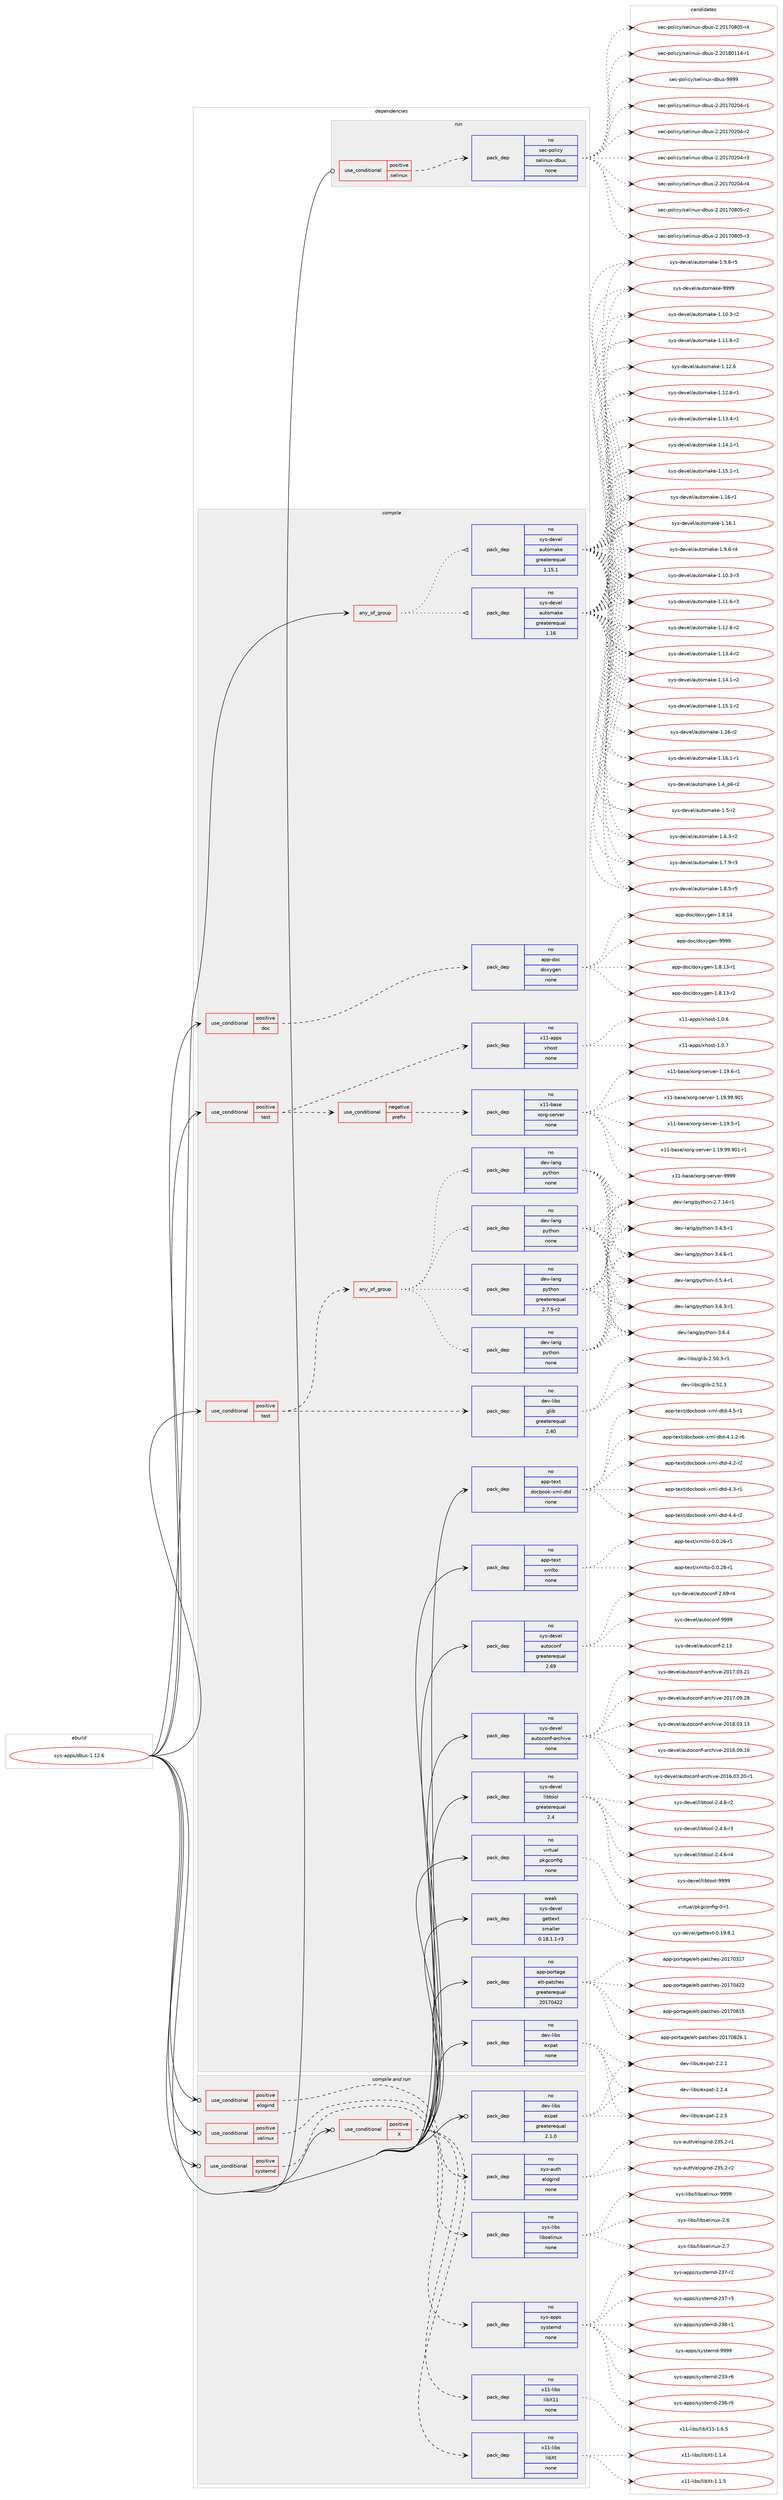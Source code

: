 digraph prolog {

# *************
# Graph options
# *************

newrank=true;
concentrate=true;
compound=true;
graph [rankdir=LR,fontname=Helvetica,fontsize=10,ranksep=1.5];#, ranksep=2.5, nodesep=0.2];
edge  [arrowhead=vee];
node  [fontname=Helvetica,fontsize=10];

# **********
# The ebuild
# **********

subgraph cluster_leftcol {
color=gray;
rank=same;
label=<<i>ebuild</i>>;
id [label="sys-apps/dbus-1.12.6", color=red, width=4, href="../sys-apps/dbus-1.12.6.svg"];
}

# ****************
# The dependencies
# ****************

subgraph cluster_midcol {
color=gray;
label=<<i>dependencies</i>>;
subgraph cluster_compile {
fillcolor="#eeeeee";
style=filled;
label=<<i>compile</i>>;
subgraph any26 {
dependency5401 [label=<<TABLE BORDER="0" CELLBORDER="1" CELLSPACING="0" CELLPADDING="4"><TR><TD CELLPADDING="10">any_of_group</TD></TR></TABLE>>, shape=none, color=red];subgraph pack5028 {
dependency5402 [label=<<TABLE BORDER="0" CELLBORDER="1" CELLSPACING="0" CELLPADDING="4" WIDTH="220"><TR><TD ROWSPAN="6" CELLPADDING="30">pack_dep</TD></TR><TR><TD WIDTH="110">no</TD></TR><TR><TD>sys-devel</TD></TR><TR><TD>automake</TD></TR><TR><TD>greaterequal</TD></TR><TR><TD>1.16</TD></TR></TABLE>>, shape=none, color=blue];
}
dependency5401:e -> dependency5402:w [weight=20,style="dotted",arrowhead="oinv"];
subgraph pack5029 {
dependency5403 [label=<<TABLE BORDER="0" CELLBORDER="1" CELLSPACING="0" CELLPADDING="4" WIDTH="220"><TR><TD ROWSPAN="6" CELLPADDING="30">pack_dep</TD></TR><TR><TD WIDTH="110">no</TD></TR><TR><TD>sys-devel</TD></TR><TR><TD>automake</TD></TR><TR><TD>greaterequal</TD></TR><TR><TD>1.15.1</TD></TR></TABLE>>, shape=none, color=blue];
}
dependency5401:e -> dependency5403:w [weight=20,style="dotted",arrowhead="oinv"];
}
id:e -> dependency5401:w [weight=20,style="solid",arrowhead="vee"];
subgraph cond348 {
dependency5404 [label=<<TABLE BORDER="0" CELLBORDER="1" CELLSPACING="0" CELLPADDING="4"><TR><TD ROWSPAN="3" CELLPADDING="10">use_conditional</TD></TR><TR><TD>positive</TD></TR><TR><TD>doc</TD></TR></TABLE>>, shape=none, color=red];
subgraph pack5030 {
dependency5405 [label=<<TABLE BORDER="0" CELLBORDER="1" CELLSPACING="0" CELLPADDING="4" WIDTH="220"><TR><TD ROWSPAN="6" CELLPADDING="30">pack_dep</TD></TR><TR><TD WIDTH="110">no</TD></TR><TR><TD>app-doc</TD></TR><TR><TD>doxygen</TD></TR><TR><TD>none</TD></TR><TR><TD></TD></TR></TABLE>>, shape=none, color=blue];
}
dependency5404:e -> dependency5405:w [weight=20,style="dashed",arrowhead="vee"];
}
id:e -> dependency5404:w [weight=20,style="solid",arrowhead="vee"];
subgraph cond349 {
dependency5406 [label=<<TABLE BORDER="0" CELLBORDER="1" CELLSPACING="0" CELLPADDING="4"><TR><TD ROWSPAN="3" CELLPADDING="10">use_conditional</TD></TR><TR><TD>positive</TD></TR><TR><TD>test</TD></TR></TABLE>>, shape=none, color=red];
subgraph cond350 {
dependency5407 [label=<<TABLE BORDER="0" CELLBORDER="1" CELLSPACING="0" CELLPADDING="4"><TR><TD ROWSPAN="3" CELLPADDING="10">use_conditional</TD></TR><TR><TD>negative</TD></TR><TR><TD>prefix</TD></TR></TABLE>>, shape=none, color=red];
subgraph pack5031 {
dependency5408 [label=<<TABLE BORDER="0" CELLBORDER="1" CELLSPACING="0" CELLPADDING="4" WIDTH="220"><TR><TD ROWSPAN="6" CELLPADDING="30">pack_dep</TD></TR><TR><TD WIDTH="110">no</TD></TR><TR><TD>x11-base</TD></TR><TR><TD>xorg-server</TD></TR><TR><TD>none</TD></TR><TR><TD></TD></TR></TABLE>>, shape=none, color=blue];
}
dependency5407:e -> dependency5408:w [weight=20,style="dashed",arrowhead="vee"];
}
dependency5406:e -> dependency5407:w [weight=20,style="dashed",arrowhead="vee"];
subgraph pack5032 {
dependency5409 [label=<<TABLE BORDER="0" CELLBORDER="1" CELLSPACING="0" CELLPADDING="4" WIDTH="220"><TR><TD ROWSPAN="6" CELLPADDING="30">pack_dep</TD></TR><TR><TD WIDTH="110">no</TD></TR><TR><TD>x11-apps</TD></TR><TR><TD>xhost</TD></TR><TR><TD>none</TD></TR><TR><TD></TD></TR></TABLE>>, shape=none, color=blue];
}
dependency5406:e -> dependency5409:w [weight=20,style="dashed",arrowhead="vee"];
}
id:e -> dependency5406:w [weight=20,style="solid",arrowhead="vee"];
subgraph cond351 {
dependency5410 [label=<<TABLE BORDER="0" CELLBORDER="1" CELLSPACING="0" CELLPADDING="4"><TR><TD ROWSPAN="3" CELLPADDING="10">use_conditional</TD></TR><TR><TD>positive</TD></TR><TR><TD>test</TD></TR></TABLE>>, shape=none, color=red];
subgraph pack5033 {
dependency5411 [label=<<TABLE BORDER="0" CELLBORDER="1" CELLSPACING="0" CELLPADDING="4" WIDTH="220"><TR><TD ROWSPAN="6" CELLPADDING="30">pack_dep</TD></TR><TR><TD WIDTH="110">no</TD></TR><TR><TD>dev-libs</TD></TR><TR><TD>glib</TD></TR><TR><TD>greaterequal</TD></TR><TR><TD>2.40</TD></TR></TABLE>>, shape=none, color=blue];
}
dependency5410:e -> dependency5411:w [weight=20,style="dashed",arrowhead="vee"];
subgraph any27 {
dependency5412 [label=<<TABLE BORDER="0" CELLBORDER="1" CELLSPACING="0" CELLPADDING="4"><TR><TD CELLPADDING="10">any_of_group</TD></TR></TABLE>>, shape=none, color=red];subgraph pack5034 {
dependency5413 [label=<<TABLE BORDER="0" CELLBORDER="1" CELLSPACING="0" CELLPADDING="4" WIDTH="220"><TR><TD ROWSPAN="6" CELLPADDING="30">pack_dep</TD></TR><TR><TD WIDTH="110">no</TD></TR><TR><TD>dev-lang</TD></TR><TR><TD>python</TD></TR><TR><TD>none</TD></TR><TR><TD></TD></TR></TABLE>>, shape=none, color=blue];
}
dependency5412:e -> dependency5413:w [weight=20,style="dotted",arrowhead="oinv"];
subgraph pack5035 {
dependency5414 [label=<<TABLE BORDER="0" CELLBORDER="1" CELLSPACING="0" CELLPADDING="4" WIDTH="220"><TR><TD ROWSPAN="6" CELLPADDING="30">pack_dep</TD></TR><TR><TD WIDTH="110">no</TD></TR><TR><TD>dev-lang</TD></TR><TR><TD>python</TD></TR><TR><TD>none</TD></TR><TR><TD></TD></TR></TABLE>>, shape=none, color=blue];
}
dependency5412:e -> dependency5414:w [weight=20,style="dotted",arrowhead="oinv"];
subgraph pack5036 {
dependency5415 [label=<<TABLE BORDER="0" CELLBORDER="1" CELLSPACING="0" CELLPADDING="4" WIDTH="220"><TR><TD ROWSPAN="6" CELLPADDING="30">pack_dep</TD></TR><TR><TD WIDTH="110">no</TD></TR><TR><TD>dev-lang</TD></TR><TR><TD>python</TD></TR><TR><TD>none</TD></TR><TR><TD></TD></TR></TABLE>>, shape=none, color=blue];
}
dependency5412:e -> dependency5415:w [weight=20,style="dotted",arrowhead="oinv"];
subgraph pack5037 {
dependency5416 [label=<<TABLE BORDER="0" CELLBORDER="1" CELLSPACING="0" CELLPADDING="4" WIDTH="220"><TR><TD ROWSPAN="6" CELLPADDING="30">pack_dep</TD></TR><TR><TD WIDTH="110">no</TD></TR><TR><TD>dev-lang</TD></TR><TR><TD>python</TD></TR><TR><TD>greaterequal</TD></TR><TR><TD>2.7.5-r2</TD></TR></TABLE>>, shape=none, color=blue];
}
dependency5412:e -> dependency5416:w [weight=20,style="dotted",arrowhead="oinv"];
}
dependency5410:e -> dependency5412:w [weight=20,style="dashed",arrowhead="vee"];
}
id:e -> dependency5410:w [weight=20,style="solid",arrowhead="vee"];
subgraph pack5038 {
dependency5417 [label=<<TABLE BORDER="0" CELLBORDER="1" CELLSPACING="0" CELLPADDING="4" WIDTH="220"><TR><TD ROWSPAN="6" CELLPADDING="30">pack_dep</TD></TR><TR><TD WIDTH="110">no</TD></TR><TR><TD>app-portage</TD></TR><TR><TD>elt-patches</TD></TR><TR><TD>greaterequal</TD></TR><TR><TD>20170422</TD></TR></TABLE>>, shape=none, color=blue];
}
id:e -> dependency5417:w [weight=20,style="solid",arrowhead="vee"];
subgraph pack5039 {
dependency5418 [label=<<TABLE BORDER="0" CELLBORDER="1" CELLSPACING="0" CELLPADDING="4" WIDTH="220"><TR><TD ROWSPAN="6" CELLPADDING="30">pack_dep</TD></TR><TR><TD WIDTH="110">no</TD></TR><TR><TD>app-text</TD></TR><TR><TD>docbook-xml-dtd</TD></TR><TR><TD>none</TD></TR><TR><TD></TD></TR></TABLE>>, shape=none, color=blue];
}
id:e -> dependency5418:w [weight=20,style="solid",arrowhead="vee"];
subgraph pack5040 {
dependency5419 [label=<<TABLE BORDER="0" CELLBORDER="1" CELLSPACING="0" CELLPADDING="4" WIDTH="220"><TR><TD ROWSPAN="6" CELLPADDING="30">pack_dep</TD></TR><TR><TD WIDTH="110">no</TD></TR><TR><TD>app-text</TD></TR><TR><TD>xmlto</TD></TR><TR><TD>none</TD></TR><TR><TD></TD></TR></TABLE>>, shape=none, color=blue];
}
id:e -> dependency5419:w [weight=20,style="solid",arrowhead="vee"];
subgraph pack5041 {
dependency5420 [label=<<TABLE BORDER="0" CELLBORDER="1" CELLSPACING="0" CELLPADDING="4" WIDTH="220"><TR><TD ROWSPAN="6" CELLPADDING="30">pack_dep</TD></TR><TR><TD WIDTH="110">no</TD></TR><TR><TD>dev-libs</TD></TR><TR><TD>expat</TD></TR><TR><TD>none</TD></TR><TR><TD></TD></TR></TABLE>>, shape=none, color=blue];
}
id:e -> dependency5420:w [weight=20,style="solid",arrowhead="vee"];
subgraph pack5042 {
dependency5421 [label=<<TABLE BORDER="0" CELLBORDER="1" CELLSPACING="0" CELLPADDING="4" WIDTH="220"><TR><TD ROWSPAN="6" CELLPADDING="30">pack_dep</TD></TR><TR><TD WIDTH="110">no</TD></TR><TR><TD>sys-devel</TD></TR><TR><TD>autoconf</TD></TR><TR><TD>greaterequal</TD></TR><TR><TD>2.69</TD></TR></TABLE>>, shape=none, color=blue];
}
id:e -> dependency5421:w [weight=20,style="solid",arrowhead="vee"];
subgraph pack5043 {
dependency5422 [label=<<TABLE BORDER="0" CELLBORDER="1" CELLSPACING="0" CELLPADDING="4" WIDTH="220"><TR><TD ROWSPAN="6" CELLPADDING="30">pack_dep</TD></TR><TR><TD WIDTH="110">no</TD></TR><TR><TD>sys-devel</TD></TR><TR><TD>autoconf-archive</TD></TR><TR><TD>none</TD></TR><TR><TD></TD></TR></TABLE>>, shape=none, color=blue];
}
id:e -> dependency5422:w [weight=20,style="solid",arrowhead="vee"];
subgraph pack5044 {
dependency5423 [label=<<TABLE BORDER="0" CELLBORDER="1" CELLSPACING="0" CELLPADDING="4" WIDTH="220"><TR><TD ROWSPAN="6" CELLPADDING="30">pack_dep</TD></TR><TR><TD WIDTH="110">no</TD></TR><TR><TD>sys-devel</TD></TR><TR><TD>libtool</TD></TR><TR><TD>greaterequal</TD></TR><TR><TD>2.4</TD></TR></TABLE>>, shape=none, color=blue];
}
id:e -> dependency5423:w [weight=20,style="solid",arrowhead="vee"];
subgraph pack5045 {
dependency5424 [label=<<TABLE BORDER="0" CELLBORDER="1" CELLSPACING="0" CELLPADDING="4" WIDTH="220"><TR><TD ROWSPAN="6" CELLPADDING="30">pack_dep</TD></TR><TR><TD WIDTH="110">no</TD></TR><TR><TD>virtual</TD></TR><TR><TD>pkgconfig</TD></TR><TR><TD>none</TD></TR><TR><TD></TD></TR></TABLE>>, shape=none, color=blue];
}
id:e -> dependency5424:w [weight=20,style="solid",arrowhead="vee"];
subgraph pack5046 {
dependency5425 [label=<<TABLE BORDER="0" CELLBORDER="1" CELLSPACING="0" CELLPADDING="4" WIDTH="220"><TR><TD ROWSPAN="6" CELLPADDING="30">pack_dep</TD></TR><TR><TD WIDTH="110">weak</TD></TR><TR><TD>sys-devel</TD></TR><TR><TD>gettext</TD></TR><TR><TD>smaller</TD></TR><TR><TD>0.18.1.1-r3</TD></TR></TABLE>>, shape=none, color=blue];
}
id:e -> dependency5425:w [weight=20,style="solid",arrowhead="vee"];
}
subgraph cluster_compileandrun {
fillcolor="#eeeeee";
style=filled;
label=<<i>compile and run</i>>;
subgraph cond352 {
dependency5426 [label=<<TABLE BORDER="0" CELLBORDER="1" CELLSPACING="0" CELLPADDING="4"><TR><TD ROWSPAN="3" CELLPADDING="10">use_conditional</TD></TR><TR><TD>positive</TD></TR><TR><TD>X</TD></TR></TABLE>>, shape=none, color=red];
subgraph pack5047 {
dependency5427 [label=<<TABLE BORDER="0" CELLBORDER="1" CELLSPACING="0" CELLPADDING="4" WIDTH="220"><TR><TD ROWSPAN="6" CELLPADDING="30">pack_dep</TD></TR><TR><TD WIDTH="110">no</TD></TR><TR><TD>x11-libs</TD></TR><TR><TD>libX11</TD></TR><TR><TD>none</TD></TR><TR><TD></TD></TR></TABLE>>, shape=none, color=blue];
}
dependency5426:e -> dependency5427:w [weight=20,style="dashed",arrowhead="vee"];
subgraph pack5048 {
dependency5428 [label=<<TABLE BORDER="0" CELLBORDER="1" CELLSPACING="0" CELLPADDING="4" WIDTH="220"><TR><TD ROWSPAN="6" CELLPADDING="30">pack_dep</TD></TR><TR><TD WIDTH="110">no</TD></TR><TR><TD>x11-libs</TD></TR><TR><TD>libXt</TD></TR><TR><TD>none</TD></TR><TR><TD></TD></TR></TABLE>>, shape=none, color=blue];
}
dependency5426:e -> dependency5428:w [weight=20,style="dashed",arrowhead="vee"];
}
id:e -> dependency5426:w [weight=20,style="solid",arrowhead="odotvee"];
subgraph cond353 {
dependency5429 [label=<<TABLE BORDER="0" CELLBORDER="1" CELLSPACING="0" CELLPADDING="4"><TR><TD ROWSPAN="3" CELLPADDING="10">use_conditional</TD></TR><TR><TD>positive</TD></TR><TR><TD>elogind</TD></TR></TABLE>>, shape=none, color=red];
subgraph pack5049 {
dependency5430 [label=<<TABLE BORDER="0" CELLBORDER="1" CELLSPACING="0" CELLPADDING="4" WIDTH="220"><TR><TD ROWSPAN="6" CELLPADDING="30">pack_dep</TD></TR><TR><TD WIDTH="110">no</TD></TR><TR><TD>sys-auth</TD></TR><TR><TD>elogind</TD></TR><TR><TD>none</TD></TR><TR><TD></TD></TR></TABLE>>, shape=none, color=blue];
}
dependency5429:e -> dependency5430:w [weight=20,style="dashed",arrowhead="vee"];
}
id:e -> dependency5429:w [weight=20,style="solid",arrowhead="odotvee"];
subgraph cond354 {
dependency5431 [label=<<TABLE BORDER="0" CELLBORDER="1" CELLSPACING="0" CELLPADDING="4"><TR><TD ROWSPAN="3" CELLPADDING="10">use_conditional</TD></TR><TR><TD>positive</TD></TR><TR><TD>selinux</TD></TR></TABLE>>, shape=none, color=red];
subgraph pack5050 {
dependency5432 [label=<<TABLE BORDER="0" CELLBORDER="1" CELLSPACING="0" CELLPADDING="4" WIDTH="220"><TR><TD ROWSPAN="6" CELLPADDING="30">pack_dep</TD></TR><TR><TD WIDTH="110">no</TD></TR><TR><TD>sys-libs</TD></TR><TR><TD>libselinux</TD></TR><TR><TD>none</TD></TR><TR><TD></TD></TR></TABLE>>, shape=none, color=blue];
}
dependency5431:e -> dependency5432:w [weight=20,style="dashed",arrowhead="vee"];
}
id:e -> dependency5431:w [weight=20,style="solid",arrowhead="odotvee"];
subgraph cond355 {
dependency5433 [label=<<TABLE BORDER="0" CELLBORDER="1" CELLSPACING="0" CELLPADDING="4"><TR><TD ROWSPAN="3" CELLPADDING="10">use_conditional</TD></TR><TR><TD>positive</TD></TR><TR><TD>systemd</TD></TR></TABLE>>, shape=none, color=red];
subgraph pack5051 {
dependency5434 [label=<<TABLE BORDER="0" CELLBORDER="1" CELLSPACING="0" CELLPADDING="4" WIDTH="220"><TR><TD ROWSPAN="6" CELLPADDING="30">pack_dep</TD></TR><TR><TD WIDTH="110">no</TD></TR><TR><TD>sys-apps</TD></TR><TR><TD>systemd</TD></TR><TR><TD>none</TD></TR><TR><TD></TD></TR></TABLE>>, shape=none, color=blue];
}
dependency5433:e -> dependency5434:w [weight=20,style="dashed",arrowhead="vee"];
}
id:e -> dependency5433:w [weight=20,style="solid",arrowhead="odotvee"];
subgraph pack5052 {
dependency5435 [label=<<TABLE BORDER="0" CELLBORDER="1" CELLSPACING="0" CELLPADDING="4" WIDTH="220"><TR><TD ROWSPAN="6" CELLPADDING="30">pack_dep</TD></TR><TR><TD WIDTH="110">no</TD></TR><TR><TD>dev-libs</TD></TR><TR><TD>expat</TD></TR><TR><TD>greaterequal</TD></TR><TR><TD>2.1.0</TD></TR></TABLE>>, shape=none, color=blue];
}
id:e -> dependency5435:w [weight=20,style="solid",arrowhead="odotvee"];
}
subgraph cluster_run {
fillcolor="#eeeeee";
style=filled;
label=<<i>run</i>>;
subgraph cond356 {
dependency5436 [label=<<TABLE BORDER="0" CELLBORDER="1" CELLSPACING="0" CELLPADDING="4"><TR><TD ROWSPAN="3" CELLPADDING="10">use_conditional</TD></TR><TR><TD>positive</TD></TR><TR><TD>selinux</TD></TR></TABLE>>, shape=none, color=red];
subgraph pack5053 {
dependency5437 [label=<<TABLE BORDER="0" CELLBORDER="1" CELLSPACING="0" CELLPADDING="4" WIDTH="220"><TR><TD ROWSPAN="6" CELLPADDING="30">pack_dep</TD></TR><TR><TD WIDTH="110">no</TD></TR><TR><TD>sec-policy</TD></TR><TR><TD>selinux-dbus</TD></TR><TR><TD>none</TD></TR><TR><TD></TD></TR></TABLE>>, shape=none, color=blue];
}
dependency5436:e -> dependency5437:w [weight=20,style="dashed",arrowhead="vee"];
}
id:e -> dependency5436:w [weight=20,style="solid",arrowhead="odot"];
}
}

# **************
# The candidates
# **************

subgraph cluster_choices {
rank=same;
color=gray;
label=<<i>candidates</i>>;

subgraph choice5028 {
color=black;
nodesep=1;
choice11512111545100101118101108479711711611110997107101454946494846514511450 [label="sys-devel/automake-1.10.3-r2", color=red, width=4,href="../sys-devel/automake-1.10.3-r2.svg"];
choice11512111545100101118101108479711711611110997107101454946494946544511450 [label="sys-devel/automake-1.11.6-r2", color=red, width=4,href="../sys-devel/automake-1.11.6-r2.svg"];
choice1151211154510010111810110847971171161111099710710145494649504654 [label="sys-devel/automake-1.12.6", color=red, width=4,href="../sys-devel/automake-1.12.6.svg"];
choice11512111545100101118101108479711711611110997107101454946495046544511449 [label="sys-devel/automake-1.12.6-r1", color=red, width=4,href="../sys-devel/automake-1.12.6-r1.svg"];
choice11512111545100101118101108479711711611110997107101454946495146524511449 [label="sys-devel/automake-1.13.4-r1", color=red, width=4,href="../sys-devel/automake-1.13.4-r1.svg"];
choice11512111545100101118101108479711711611110997107101454946495246494511449 [label="sys-devel/automake-1.14.1-r1", color=red, width=4,href="../sys-devel/automake-1.14.1-r1.svg"];
choice11512111545100101118101108479711711611110997107101454946495346494511449 [label="sys-devel/automake-1.15.1-r1", color=red, width=4,href="../sys-devel/automake-1.15.1-r1.svg"];
choice1151211154510010111810110847971171161111099710710145494649544511449 [label="sys-devel/automake-1.16-r1", color=red, width=4,href="../sys-devel/automake-1.16-r1.svg"];
choice1151211154510010111810110847971171161111099710710145494649544649 [label="sys-devel/automake-1.16.1", color=red, width=4,href="../sys-devel/automake-1.16.1.svg"];
choice115121115451001011181011084797117116111109971071014549465746544511452 [label="sys-devel/automake-1.9.6-r4", color=red, width=4,href="../sys-devel/automake-1.9.6-r4.svg"];
choice11512111545100101118101108479711711611110997107101454946494846514511451 [label="sys-devel/automake-1.10.3-r3", color=red, width=4,href="../sys-devel/automake-1.10.3-r3.svg"];
choice11512111545100101118101108479711711611110997107101454946494946544511451 [label="sys-devel/automake-1.11.6-r3", color=red, width=4,href="../sys-devel/automake-1.11.6-r3.svg"];
choice11512111545100101118101108479711711611110997107101454946495046544511450 [label="sys-devel/automake-1.12.6-r2", color=red, width=4,href="../sys-devel/automake-1.12.6-r2.svg"];
choice11512111545100101118101108479711711611110997107101454946495146524511450 [label="sys-devel/automake-1.13.4-r2", color=red, width=4,href="../sys-devel/automake-1.13.4-r2.svg"];
choice11512111545100101118101108479711711611110997107101454946495246494511450 [label="sys-devel/automake-1.14.1-r2", color=red, width=4,href="../sys-devel/automake-1.14.1-r2.svg"];
choice11512111545100101118101108479711711611110997107101454946495346494511450 [label="sys-devel/automake-1.15.1-r2", color=red, width=4,href="../sys-devel/automake-1.15.1-r2.svg"];
choice1151211154510010111810110847971171161111099710710145494649544511450 [label="sys-devel/automake-1.16-r2", color=red, width=4,href="../sys-devel/automake-1.16-r2.svg"];
choice11512111545100101118101108479711711611110997107101454946495446494511449 [label="sys-devel/automake-1.16.1-r1", color=red, width=4,href="../sys-devel/automake-1.16.1-r1.svg"];
choice115121115451001011181011084797117116111109971071014549465295112544511450 [label="sys-devel/automake-1.4_p6-r2", color=red, width=4,href="../sys-devel/automake-1.4_p6-r2.svg"];
choice11512111545100101118101108479711711611110997107101454946534511450 [label="sys-devel/automake-1.5-r2", color=red, width=4,href="../sys-devel/automake-1.5-r2.svg"];
choice115121115451001011181011084797117116111109971071014549465446514511450 [label="sys-devel/automake-1.6.3-r2", color=red, width=4,href="../sys-devel/automake-1.6.3-r2.svg"];
choice115121115451001011181011084797117116111109971071014549465546574511451 [label="sys-devel/automake-1.7.9-r3", color=red, width=4,href="../sys-devel/automake-1.7.9-r3.svg"];
choice115121115451001011181011084797117116111109971071014549465646534511453 [label="sys-devel/automake-1.8.5-r5", color=red, width=4,href="../sys-devel/automake-1.8.5-r5.svg"];
choice115121115451001011181011084797117116111109971071014549465746544511453 [label="sys-devel/automake-1.9.6-r5", color=red, width=4,href="../sys-devel/automake-1.9.6-r5.svg"];
choice115121115451001011181011084797117116111109971071014557575757 [label="sys-devel/automake-9999", color=red, width=4,href="../sys-devel/automake-9999.svg"];
dependency5402:e -> choice11512111545100101118101108479711711611110997107101454946494846514511450:w [style=dotted,weight="100"];
dependency5402:e -> choice11512111545100101118101108479711711611110997107101454946494946544511450:w [style=dotted,weight="100"];
dependency5402:e -> choice1151211154510010111810110847971171161111099710710145494649504654:w [style=dotted,weight="100"];
dependency5402:e -> choice11512111545100101118101108479711711611110997107101454946495046544511449:w [style=dotted,weight="100"];
dependency5402:e -> choice11512111545100101118101108479711711611110997107101454946495146524511449:w [style=dotted,weight="100"];
dependency5402:e -> choice11512111545100101118101108479711711611110997107101454946495246494511449:w [style=dotted,weight="100"];
dependency5402:e -> choice11512111545100101118101108479711711611110997107101454946495346494511449:w [style=dotted,weight="100"];
dependency5402:e -> choice1151211154510010111810110847971171161111099710710145494649544511449:w [style=dotted,weight="100"];
dependency5402:e -> choice1151211154510010111810110847971171161111099710710145494649544649:w [style=dotted,weight="100"];
dependency5402:e -> choice115121115451001011181011084797117116111109971071014549465746544511452:w [style=dotted,weight="100"];
dependency5402:e -> choice11512111545100101118101108479711711611110997107101454946494846514511451:w [style=dotted,weight="100"];
dependency5402:e -> choice11512111545100101118101108479711711611110997107101454946494946544511451:w [style=dotted,weight="100"];
dependency5402:e -> choice11512111545100101118101108479711711611110997107101454946495046544511450:w [style=dotted,weight="100"];
dependency5402:e -> choice11512111545100101118101108479711711611110997107101454946495146524511450:w [style=dotted,weight="100"];
dependency5402:e -> choice11512111545100101118101108479711711611110997107101454946495246494511450:w [style=dotted,weight="100"];
dependency5402:e -> choice11512111545100101118101108479711711611110997107101454946495346494511450:w [style=dotted,weight="100"];
dependency5402:e -> choice1151211154510010111810110847971171161111099710710145494649544511450:w [style=dotted,weight="100"];
dependency5402:e -> choice11512111545100101118101108479711711611110997107101454946495446494511449:w [style=dotted,weight="100"];
dependency5402:e -> choice115121115451001011181011084797117116111109971071014549465295112544511450:w [style=dotted,weight="100"];
dependency5402:e -> choice11512111545100101118101108479711711611110997107101454946534511450:w [style=dotted,weight="100"];
dependency5402:e -> choice115121115451001011181011084797117116111109971071014549465446514511450:w [style=dotted,weight="100"];
dependency5402:e -> choice115121115451001011181011084797117116111109971071014549465546574511451:w [style=dotted,weight="100"];
dependency5402:e -> choice115121115451001011181011084797117116111109971071014549465646534511453:w [style=dotted,weight="100"];
dependency5402:e -> choice115121115451001011181011084797117116111109971071014549465746544511453:w [style=dotted,weight="100"];
dependency5402:e -> choice115121115451001011181011084797117116111109971071014557575757:w [style=dotted,weight="100"];
}
subgraph choice5029 {
color=black;
nodesep=1;
choice11512111545100101118101108479711711611110997107101454946494846514511450 [label="sys-devel/automake-1.10.3-r2", color=red, width=4,href="../sys-devel/automake-1.10.3-r2.svg"];
choice11512111545100101118101108479711711611110997107101454946494946544511450 [label="sys-devel/automake-1.11.6-r2", color=red, width=4,href="../sys-devel/automake-1.11.6-r2.svg"];
choice1151211154510010111810110847971171161111099710710145494649504654 [label="sys-devel/automake-1.12.6", color=red, width=4,href="../sys-devel/automake-1.12.6.svg"];
choice11512111545100101118101108479711711611110997107101454946495046544511449 [label="sys-devel/automake-1.12.6-r1", color=red, width=4,href="../sys-devel/automake-1.12.6-r1.svg"];
choice11512111545100101118101108479711711611110997107101454946495146524511449 [label="sys-devel/automake-1.13.4-r1", color=red, width=4,href="../sys-devel/automake-1.13.4-r1.svg"];
choice11512111545100101118101108479711711611110997107101454946495246494511449 [label="sys-devel/automake-1.14.1-r1", color=red, width=4,href="../sys-devel/automake-1.14.1-r1.svg"];
choice11512111545100101118101108479711711611110997107101454946495346494511449 [label="sys-devel/automake-1.15.1-r1", color=red, width=4,href="../sys-devel/automake-1.15.1-r1.svg"];
choice1151211154510010111810110847971171161111099710710145494649544511449 [label="sys-devel/automake-1.16-r1", color=red, width=4,href="../sys-devel/automake-1.16-r1.svg"];
choice1151211154510010111810110847971171161111099710710145494649544649 [label="sys-devel/automake-1.16.1", color=red, width=4,href="../sys-devel/automake-1.16.1.svg"];
choice115121115451001011181011084797117116111109971071014549465746544511452 [label="sys-devel/automake-1.9.6-r4", color=red, width=4,href="../sys-devel/automake-1.9.6-r4.svg"];
choice11512111545100101118101108479711711611110997107101454946494846514511451 [label="sys-devel/automake-1.10.3-r3", color=red, width=4,href="../sys-devel/automake-1.10.3-r3.svg"];
choice11512111545100101118101108479711711611110997107101454946494946544511451 [label="sys-devel/automake-1.11.6-r3", color=red, width=4,href="../sys-devel/automake-1.11.6-r3.svg"];
choice11512111545100101118101108479711711611110997107101454946495046544511450 [label="sys-devel/automake-1.12.6-r2", color=red, width=4,href="../sys-devel/automake-1.12.6-r2.svg"];
choice11512111545100101118101108479711711611110997107101454946495146524511450 [label="sys-devel/automake-1.13.4-r2", color=red, width=4,href="../sys-devel/automake-1.13.4-r2.svg"];
choice11512111545100101118101108479711711611110997107101454946495246494511450 [label="sys-devel/automake-1.14.1-r2", color=red, width=4,href="../sys-devel/automake-1.14.1-r2.svg"];
choice11512111545100101118101108479711711611110997107101454946495346494511450 [label="sys-devel/automake-1.15.1-r2", color=red, width=4,href="../sys-devel/automake-1.15.1-r2.svg"];
choice1151211154510010111810110847971171161111099710710145494649544511450 [label="sys-devel/automake-1.16-r2", color=red, width=4,href="../sys-devel/automake-1.16-r2.svg"];
choice11512111545100101118101108479711711611110997107101454946495446494511449 [label="sys-devel/automake-1.16.1-r1", color=red, width=4,href="../sys-devel/automake-1.16.1-r1.svg"];
choice115121115451001011181011084797117116111109971071014549465295112544511450 [label="sys-devel/automake-1.4_p6-r2", color=red, width=4,href="../sys-devel/automake-1.4_p6-r2.svg"];
choice11512111545100101118101108479711711611110997107101454946534511450 [label="sys-devel/automake-1.5-r2", color=red, width=4,href="../sys-devel/automake-1.5-r2.svg"];
choice115121115451001011181011084797117116111109971071014549465446514511450 [label="sys-devel/automake-1.6.3-r2", color=red, width=4,href="../sys-devel/automake-1.6.3-r2.svg"];
choice115121115451001011181011084797117116111109971071014549465546574511451 [label="sys-devel/automake-1.7.9-r3", color=red, width=4,href="../sys-devel/automake-1.7.9-r3.svg"];
choice115121115451001011181011084797117116111109971071014549465646534511453 [label="sys-devel/automake-1.8.5-r5", color=red, width=4,href="../sys-devel/automake-1.8.5-r5.svg"];
choice115121115451001011181011084797117116111109971071014549465746544511453 [label="sys-devel/automake-1.9.6-r5", color=red, width=4,href="../sys-devel/automake-1.9.6-r5.svg"];
choice115121115451001011181011084797117116111109971071014557575757 [label="sys-devel/automake-9999", color=red, width=4,href="../sys-devel/automake-9999.svg"];
dependency5403:e -> choice11512111545100101118101108479711711611110997107101454946494846514511450:w [style=dotted,weight="100"];
dependency5403:e -> choice11512111545100101118101108479711711611110997107101454946494946544511450:w [style=dotted,weight="100"];
dependency5403:e -> choice1151211154510010111810110847971171161111099710710145494649504654:w [style=dotted,weight="100"];
dependency5403:e -> choice11512111545100101118101108479711711611110997107101454946495046544511449:w [style=dotted,weight="100"];
dependency5403:e -> choice11512111545100101118101108479711711611110997107101454946495146524511449:w [style=dotted,weight="100"];
dependency5403:e -> choice11512111545100101118101108479711711611110997107101454946495246494511449:w [style=dotted,weight="100"];
dependency5403:e -> choice11512111545100101118101108479711711611110997107101454946495346494511449:w [style=dotted,weight="100"];
dependency5403:e -> choice1151211154510010111810110847971171161111099710710145494649544511449:w [style=dotted,weight="100"];
dependency5403:e -> choice1151211154510010111810110847971171161111099710710145494649544649:w [style=dotted,weight="100"];
dependency5403:e -> choice115121115451001011181011084797117116111109971071014549465746544511452:w [style=dotted,weight="100"];
dependency5403:e -> choice11512111545100101118101108479711711611110997107101454946494846514511451:w [style=dotted,weight="100"];
dependency5403:e -> choice11512111545100101118101108479711711611110997107101454946494946544511451:w [style=dotted,weight="100"];
dependency5403:e -> choice11512111545100101118101108479711711611110997107101454946495046544511450:w [style=dotted,weight="100"];
dependency5403:e -> choice11512111545100101118101108479711711611110997107101454946495146524511450:w [style=dotted,weight="100"];
dependency5403:e -> choice11512111545100101118101108479711711611110997107101454946495246494511450:w [style=dotted,weight="100"];
dependency5403:e -> choice11512111545100101118101108479711711611110997107101454946495346494511450:w [style=dotted,weight="100"];
dependency5403:e -> choice1151211154510010111810110847971171161111099710710145494649544511450:w [style=dotted,weight="100"];
dependency5403:e -> choice11512111545100101118101108479711711611110997107101454946495446494511449:w [style=dotted,weight="100"];
dependency5403:e -> choice115121115451001011181011084797117116111109971071014549465295112544511450:w [style=dotted,weight="100"];
dependency5403:e -> choice11512111545100101118101108479711711611110997107101454946534511450:w [style=dotted,weight="100"];
dependency5403:e -> choice115121115451001011181011084797117116111109971071014549465446514511450:w [style=dotted,weight="100"];
dependency5403:e -> choice115121115451001011181011084797117116111109971071014549465546574511451:w [style=dotted,weight="100"];
dependency5403:e -> choice115121115451001011181011084797117116111109971071014549465646534511453:w [style=dotted,weight="100"];
dependency5403:e -> choice115121115451001011181011084797117116111109971071014549465746544511453:w [style=dotted,weight="100"];
dependency5403:e -> choice115121115451001011181011084797117116111109971071014557575757:w [style=dotted,weight="100"];
}
subgraph choice5030 {
color=black;
nodesep=1;
choice97112112451001119947100111120121103101110454946564649514511449 [label="app-doc/doxygen-1.8.13-r1", color=red, width=4,href="../app-doc/doxygen-1.8.13-r1.svg"];
choice97112112451001119947100111120121103101110454946564649514511450 [label="app-doc/doxygen-1.8.13-r2", color=red, width=4,href="../app-doc/doxygen-1.8.13-r2.svg"];
choice9711211245100111994710011112012110310111045494656464952 [label="app-doc/doxygen-1.8.14", color=red, width=4,href="../app-doc/doxygen-1.8.14.svg"];
choice971121124510011199471001111201211031011104557575757 [label="app-doc/doxygen-9999", color=red, width=4,href="../app-doc/doxygen-9999.svg"];
dependency5405:e -> choice97112112451001119947100111120121103101110454946564649514511449:w [style=dotted,weight="100"];
dependency5405:e -> choice97112112451001119947100111120121103101110454946564649514511450:w [style=dotted,weight="100"];
dependency5405:e -> choice9711211245100111994710011112012110310111045494656464952:w [style=dotted,weight="100"];
dependency5405:e -> choice971121124510011199471001111201211031011104557575757:w [style=dotted,weight="100"];
}
subgraph choice5031 {
color=black;
nodesep=1;
choice12049494598971151014712011111410345115101114118101114454946495746544511449 [label="x11-base/xorg-server-1.19.6-r1", color=red, width=4,href="../x11-base/xorg-server-1.19.6-r1.svg"];
choice12049494598971151014712011111410345115101114118101114454946495746575746574849 [label="x11-base/xorg-server-1.19.99.901", color=red, width=4,href="../x11-base/xorg-server-1.19.99.901.svg"];
choice12049494598971151014712011111410345115101114118101114454946495746534511449 [label="x11-base/xorg-server-1.19.5-r1", color=red, width=4,href="../x11-base/xorg-server-1.19.5-r1.svg"];
choice120494945989711510147120111114103451151011141181011144549464957465757465748494511449 [label="x11-base/xorg-server-1.19.99.901-r1", color=red, width=4,href="../x11-base/xorg-server-1.19.99.901-r1.svg"];
choice120494945989711510147120111114103451151011141181011144557575757 [label="x11-base/xorg-server-9999", color=red, width=4,href="../x11-base/xorg-server-9999.svg"];
dependency5408:e -> choice12049494598971151014712011111410345115101114118101114454946495746544511449:w [style=dotted,weight="100"];
dependency5408:e -> choice12049494598971151014712011111410345115101114118101114454946495746575746574849:w [style=dotted,weight="100"];
dependency5408:e -> choice12049494598971151014712011111410345115101114118101114454946495746534511449:w [style=dotted,weight="100"];
dependency5408:e -> choice120494945989711510147120111114103451151011141181011144549464957465757465748494511449:w [style=dotted,weight="100"];
dependency5408:e -> choice120494945989711510147120111114103451151011141181011144557575757:w [style=dotted,weight="100"];
}
subgraph choice5032 {
color=black;
nodesep=1;
choice1204949459711211211547120104111115116454946484654 [label="x11-apps/xhost-1.0.6", color=red, width=4,href="../x11-apps/xhost-1.0.6.svg"];
choice1204949459711211211547120104111115116454946484655 [label="x11-apps/xhost-1.0.7", color=red, width=4,href="../x11-apps/xhost-1.0.7.svg"];
dependency5409:e -> choice1204949459711211211547120104111115116454946484654:w [style=dotted,weight="100"];
dependency5409:e -> choice1204949459711211211547120104111115116454946484655:w [style=dotted,weight="100"];
}
subgraph choice5033 {
color=black;
nodesep=1;
choice10010111845108105981154710310810598455046534846514511449 [label="dev-libs/glib-2.50.3-r1", color=red, width=4,href="../dev-libs/glib-2.50.3-r1.svg"];
choice1001011184510810598115471031081059845504653504651 [label="dev-libs/glib-2.52.3", color=red, width=4,href="../dev-libs/glib-2.52.3.svg"];
dependency5411:e -> choice10010111845108105981154710310810598455046534846514511449:w [style=dotted,weight="100"];
dependency5411:e -> choice1001011184510810598115471031081059845504653504651:w [style=dotted,weight="100"];
}
subgraph choice5034 {
color=black;
nodesep=1;
choice100101118451089711010347112121116104111110455046554649524511449 [label="dev-lang/python-2.7.14-r1", color=red, width=4,href="../dev-lang/python-2.7.14-r1.svg"];
choice1001011184510897110103471121211161041111104551465246534511449 [label="dev-lang/python-3.4.5-r1", color=red, width=4,href="../dev-lang/python-3.4.5-r1.svg"];
choice1001011184510897110103471121211161041111104551465246544511449 [label="dev-lang/python-3.4.6-r1", color=red, width=4,href="../dev-lang/python-3.4.6-r1.svg"];
choice1001011184510897110103471121211161041111104551465346524511449 [label="dev-lang/python-3.5.4-r1", color=red, width=4,href="../dev-lang/python-3.5.4-r1.svg"];
choice1001011184510897110103471121211161041111104551465446514511449 [label="dev-lang/python-3.6.3-r1", color=red, width=4,href="../dev-lang/python-3.6.3-r1.svg"];
choice100101118451089711010347112121116104111110455146544652 [label="dev-lang/python-3.6.4", color=red, width=4,href="../dev-lang/python-3.6.4.svg"];
dependency5413:e -> choice100101118451089711010347112121116104111110455046554649524511449:w [style=dotted,weight="100"];
dependency5413:e -> choice1001011184510897110103471121211161041111104551465246534511449:w [style=dotted,weight="100"];
dependency5413:e -> choice1001011184510897110103471121211161041111104551465246544511449:w [style=dotted,weight="100"];
dependency5413:e -> choice1001011184510897110103471121211161041111104551465346524511449:w [style=dotted,weight="100"];
dependency5413:e -> choice1001011184510897110103471121211161041111104551465446514511449:w [style=dotted,weight="100"];
dependency5413:e -> choice100101118451089711010347112121116104111110455146544652:w [style=dotted,weight="100"];
}
subgraph choice5035 {
color=black;
nodesep=1;
choice100101118451089711010347112121116104111110455046554649524511449 [label="dev-lang/python-2.7.14-r1", color=red, width=4,href="../dev-lang/python-2.7.14-r1.svg"];
choice1001011184510897110103471121211161041111104551465246534511449 [label="dev-lang/python-3.4.5-r1", color=red, width=4,href="../dev-lang/python-3.4.5-r1.svg"];
choice1001011184510897110103471121211161041111104551465246544511449 [label="dev-lang/python-3.4.6-r1", color=red, width=4,href="../dev-lang/python-3.4.6-r1.svg"];
choice1001011184510897110103471121211161041111104551465346524511449 [label="dev-lang/python-3.5.4-r1", color=red, width=4,href="../dev-lang/python-3.5.4-r1.svg"];
choice1001011184510897110103471121211161041111104551465446514511449 [label="dev-lang/python-3.6.3-r1", color=red, width=4,href="../dev-lang/python-3.6.3-r1.svg"];
choice100101118451089711010347112121116104111110455146544652 [label="dev-lang/python-3.6.4", color=red, width=4,href="../dev-lang/python-3.6.4.svg"];
dependency5414:e -> choice100101118451089711010347112121116104111110455046554649524511449:w [style=dotted,weight="100"];
dependency5414:e -> choice1001011184510897110103471121211161041111104551465246534511449:w [style=dotted,weight="100"];
dependency5414:e -> choice1001011184510897110103471121211161041111104551465246544511449:w [style=dotted,weight="100"];
dependency5414:e -> choice1001011184510897110103471121211161041111104551465346524511449:w [style=dotted,weight="100"];
dependency5414:e -> choice1001011184510897110103471121211161041111104551465446514511449:w [style=dotted,weight="100"];
dependency5414:e -> choice100101118451089711010347112121116104111110455146544652:w [style=dotted,weight="100"];
}
subgraph choice5036 {
color=black;
nodesep=1;
choice100101118451089711010347112121116104111110455046554649524511449 [label="dev-lang/python-2.7.14-r1", color=red, width=4,href="../dev-lang/python-2.7.14-r1.svg"];
choice1001011184510897110103471121211161041111104551465246534511449 [label="dev-lang/python-3.4.5-r1", color=red, width=4,href="../dev-lang/python-3.4.5-r1.svg"];
choice1001011184510897110103471121211161041111104551465246544511449 [label="dev-lang/python-3.4.6-r1", color=red, width=4,href="../dev-lang/python-3.4.6-r1.svg"];
choice1001011184510897110103471121211161041111104551465346524511449 [label="dev-lang/python-3.5.4-r1", color=red, width=4,href="../dev-lang/python-3.5.4-r1.svg"];
choice1001011184510897110103471121211161041111104551465446514511449 [label="dev-lang/python-3.6.3-r1", color=red, width=4,href="../dev-lang/python-3.6.3-r1.svg"];
choice100101118451089711010347112121116104111110455146544652 [label="dev-lang/python-3.6.4", color=red, width=4,href="../dev-lang/python-3.6.4.svg"];
dependency5415:e -> choice100101118451089711010347112121116104111110455046554649524511449:w [style=dotted,weight="100"];
dependency5415:e -> choice1001011184510897110103471121211161041111104551465246534511449:w [style=dotted,weight="100"];
dependency5415:e -> choice1001011184510897110103471121211161041111104551465246544511449:w [style=dotted,weight="100"];
dependency5415:e -> choice1001011184510897110103471121211161041111104551465346524511449:w [style=dotted,weight="100"];
dependency5415:e -> choice1001011184510897110103471121211161041111104551465446514511449:w [style=dotted,weight="100"];
dependency5415:e -> choice100101118451089711010347112121116104111110455146544652:w [style=dotted,weight="100"];
}
subgraph choice5037 {
color=black;
nodesep=1;
choice100101118451089711010347112121116104111110455046554649524511449 [label="dev-lang/python-2.7.14-r1", color=red, width=4,href="../dev-lang/python-2.7.14-r1.svg"];
choice1001011184510897110103471121211161041111104551465246534511449 [label="dev-lang/python-3.4.5-r1", color=red, width=4,href="../dev-lang/python-3.4.5-r1.svg"];
choice1001011184510897110103471121211161041111104551465246544511449 [label="dev-lang/python-3.4.6-r1", color=red, width=4,href="../dev-lang/python-3.4.6-r1.svg"];
choice1001011184510897110103471121211161041111104551465346524511449 [label="dev-lang/python-3.5.4-r1", color=red, width=4,href="../dev-lang/python-3.5.4-r1.svg"];
choice1001011184510897110103471121211161041111104551465446514511449 [label="dev-lang/python-3.6.3-r1", color=red, width=4,href="../dev-lang/python-3.6.3-r1.svg"];
choice100101118451089711010347112121116104111110455146544652 [label="dev-lang/python-3.6.4", color=red, width=4,href="../dev-lang/python-3.6.4.svg"];
dependency5416:e -> choice100101118451089711010347112121116104111110455046554649524511449:w [style=dotted,weight="100"];
dependency5416:e -> choice1001011184510897110103471121211161041111104551465246534511449:w [style=dotted,weight="100"];
dependency5416:e -> choice1001011184510897110103471121211161041111104551465246544511449:w [style=dotted,weight="100"];
dependency5416:e -> choice1001011184510897110103471121211161041111104551465346524511449:w [style=dotted,weight="100"];
dependency5416:e -> choice1001011184510897110103471121211161041111104551465446514511449:w [style=dotted,weight="100"];
dependency5416:e -> choice100101118451089711010347112121116104111110455146544652:w [style=dotted,weight="100"];
}
subgraph choice5038 {
color=black;
nodesep=1;
choice97112112451121111141169710310147101108116451129711699104101115455048495548514955 [label="app-portage/elt-patches-20170317", color=red, width=4,href="../app-portage/elt-patches-20170317.svg"];
choice97112112451121111141169710310147101108116451129711699104101115455048495548525050 [label="app-portage/elt-patches-20170422", color=red, width=4,href="../app-portage/elt-patches-20170422.svg"];
choice97112112451121111141169710310147101108116451129711699104101115455048495548564953 [label="app-portage/elt-patches-20170815", color=red, width=4,href="../app-portage/elt-patches-20170815.svg"];
choice971121124511211111411697103101471011081164511297116991041011154550484955485650544649 [label="app-portage/elt-patches-20170826.1", color=red, width=4,href="../app-portage/elt-patches-20170826.1.svg"];
dependency5417:e -> choice97112112451121111141169710310147101108116451129711699104101115455048495548514955:w [style=dotted,weight="100"];
dependency5417:e -> choice97112112451121111141169710310147101108116451129711699104101115455048495548525050:w [style=dotted,weight="100"];
dependency5417:e -> choice97112112451121111141169710310147101108116451129711699104101115455048495548564953:w [style=dotted,weight="100"];
dependency5417:e -> choice971121124511211111411697103101471011081164511297116991041011154550484955485650544649:w [style=dotted,weight="100"];
}
subgraph choice5039 {
color=black;
nodesep=1;
choice971121124511610112011647100111999811111110745120109108451001161004552464946504511454 [label="app-text/docbook-xml-dtd-4.1.2-r6", color=red, width=4,href="../app-text/docbook-xml-dtd-4.1.2-r6.svg"];
choice97112112451161011201164710011199981111111074512010910845100116100455246504511450 [label="app-text/docbook-xml-dtd-4.2-r2", color=red, width=4,href="../app-text/docbook-xml-dtd-4.2-r2.svg"];
choice97112112451161011201164710011199981111111074512010910845100116100455246514511449 [label="app-text/docbook-xml-dtd-4.3-r1", color=red, width=4,href="../app-text/docbook-xml-dtd-4.3-r1.svg"];
choice97112112451161011201164710011199981111111074512010910845100116100455246524511450 [label="app-text/docbook-xml-dtd-4.4-r2", color=red, width=4,href="../app-text/docbook-xml-dtd-4.4-r2.svg"];
choice97112112451161011201164710011199981111111074512010910845100116100455246534511449 [label="app-text/docbook-xml-dtd-4.5-r1", color=red, width=4,href="../app-text/docbook-xml-dtd-4.5-r1.svg"];
dependency5418:e -> choice971121124511610112011647100111999811111110745120109108451001161004552464946504511454:w [style=dotted,weight="100"];
dependency5418:e -> choice97112112451161011201164710011199981111111074512010910845100116100455246504511450:w [style=dotted,weight="100"];
dependency5418:e -> choice97112112451161011201164710011199981111111074512010910845100116100455246514511449:w [style=dotted,weight="100"];
dependency5418:e -> choice97112112451161011201164710011199981111111074512010910845100116100455246524511450:w [style=dotted,weight="100"];
dependency5418:e -> choice97112112451161011201164710011199981111111074512010910845100116100455246534511449:w [style=dotted,weight="100"];
}
subgraph choice5040 {
color=black;
nodesep=1;
choice971121124511610112011647120109108116111454846484650544511449 [label="app-text/xmlto-0.0.26-r1", color=red, width=4,href="../app-text/xmlto-0.0.26-r1.svg"];
choice971121124511610112011647120109108116111454846484650564511449 [label="app-text/xmlto-0.0.28-r1", color=red, width=4,href="../app-text/xmlto-0.0.28-r1.svg"];
dependency5419:e -> choice971121124511610112011647120109108116111454846484650544511449:w [style=dotted,weight="100"];
dependency5419:e -> choice971121124511610112011647120109108116111454846484650564511449:w [style=dotted,weight="100"];
}
subgraph choice5041 {
color=black;
nodesep=1;
choice10010111845108105981154710112011297116455046504649 [label="dev-libs/expat-2.2.1", color=red, width=4,href="../dev-libs/expat-2.2.1.svg"];
choice10010111845108105981154710112011297116455046504652 [label="dev-libs/expat-2.2.4", color=red, width=4,href="../dev-libs/expat-2.2.4.svg"];
choice10010111845108105981154710112011297116455046504653 [label="dev-libs/expat-2.2.5", color=red, width=4,href="../dev-libs/expat-2.2.5.svg"];
dependency5420:e -> choice10010111845108105981154710112011297116455046504649:w [style=dotted,weight="100"];
dependency5420:e -> choice10010111845108105981154710112011297116455046504652:w [style=dotted,weight="100"];
dependency5420:e -> choice10010111845108105981154710112011297116455046504653:w [style=dotted,weight="100"];
}
subgraph choice5042 {
color=black;
nodesep=1;
choice115121115451001011181011084797117116111991111101024550464951 [label="sys-devel/autoconf-2.13", color=red, width=4,href="../sys-devel/autoconf-2.13.svg"];
choice1151211154510010111810110847971171161119911111010245504654574511452 [label="sys-devel/autoconf-2.69-r4", color=red, width=4,href="../sys-devel/autoconf-2.69-r4.svg"];
choice115121115451001011181011084797117116111991111101024557575757 [label="sys-devel/autoconf-9999", color=red, width=4,href="../sys-devel/autoconf-9999.svg"];
dependency5421:e -> choice115121115451001011181011084797117116111991111101024550464951:w [style=dotted,weight="100"];
dependency5421:e -> choice1151211154510010111810110847971171161119911111010245504654574511452:w [style=dotted,weight="100"];
dependency5421:e -> choice115121115451001011181011084797117116111991111101024557575757:w [style=dotted,weight="100"];
}
subgraph choice5043 {
color=black;
nodesep=1;
choice115121115451001011181011084797117116111991111101024597114991041051181014550484954464857464954 [label="sys-devel/autoconf-archive-2016.09.16", color=red, width=4,href="../sys-devel/autoconf-archive-2016.09.16.svg"];
choice1151211154510010111810110847971171161119911111010245971149910410511810145504849544648514650484511449 [label="sys-devel/autoconf-archive-2016.03.20-r1", color=red, width=4,href="../sys-devel/autoconf-archive-2016.03.20-r1.svg"];
choice115121115451001011181011084797117116111991111101024597114991041051181014550484955464851465049 [label="sys-devel/autoconf-archive-2017.03.21", color=red, width=4,href="../sys-devel/autoconf-archive-2017.03.21.svg"];
choice115121115451001011181011084797117116111991111101024597114991041051181014550484955464857465056 [label="sys-devel/autoconf-archive-2017.09.28", color=red, width=4,href="../sys-devel/autoconf-archive-2017.09.28.svg"];
choice115121115451001011181011084797117116111991111101024597114991041051181014550484956464851464951 [label="sys-devel/autoconf-archive-2018.03.13", color=red, width=4,href="../sys-devel/autoconf-archive-2018.03.13.svg"];
dependency5422:e -> choice115121115451001011181011084797117116111991111101024597114991041051181014550484954464857464954:w [style=dotted,weight="100"];
dependency5422:e -> choice1151211154510010111810110847971171161119911111010245971149910410511810145504849544648514650484511449:w [style=dotted,weight="100"];
dependency5422:e -> choice115121115451001011181011084797117116111991111101024597114991041051181014550484955464851465049:w [style=dotted,weight="100"];
dependency5422:e -> choice115121115451001011181011084797117116111991111101024597114991041051181014550484955464857465056:w [style=dotted,weight="100"];
dependency5422:e -> choice115121115451001011181011084797117116111991111101024597114991041051181014550484956464851464951:w [style=dotted,weight="100"];
}
subgraph choice5044 {
color=black;
nodesep=1;
choice1151211154510010111810110847108105981161111111084550465246544511450 [label="sys-devel/libtool-2.4.6-r2", color=red, width=4,href="../sys-devel/libtool-2.4.6-r2.svg"];
choice1151211154510010111810110847108105981161111111084550465246544511451 [label="sys-devel/libtool-2.4.6-r3", color=red, width=4,href="../sys-devel/libtool-2.4.6-r3.svg"];
choice1151211154510010111810110847108105981161111111084550465246544511452 [label="sys-devel/libtool-2.4.6-r4", color=red, width=4,href="../sys-devel/libtool-2.4.6-r4.svg"];
choice1151211154510010111810110847108105981161111111084557575757 [label="sys-devel/libtool-9999", color=red, width=4,href="../sys-devel/libtool-9999.svg"];
dependency5423:e -> choice1151211154510010111810110847108105981161111111084550465246544511450:w [style=dotted,weight="100"];
dependency5423:e -> choice1151211154510010111810110847108105981161111111084550465246544511451:w [style=dotted,weight="100"];
dependency5423:e -> choice1151211154510010111810110847108105981161111111084550465246544511452:w [style=dotted,weight="100"];
dependency5423:e -> choice1151211154510010111810110847108105981161111111084557575757:w [style=dotted,weight="100"];
}
subgraph choice5045 {
color=black;
nodesep=1;
choice11810511411611797108471121071039911111010210510345484511449 [label="virtual/pkgconfig-0-r1", color=red, width=4,href="../virtual/pkgconfig-0-r1.svg"];
dependency5424:e -> choice11810511411611797108471121071039911111010210510345484511449:w [style=dotted,weight="100"];
}
subgraph choice5046 {
color=black;
nodesep=1;
choice1151211154510010111810110847103101116116101120116454846495746564649 [label="sys-devel/gettext-0.19.8.1", color=red, width=4,href="../sys-devel/gettext-0.19.8.1.svg"];
dependency5425:e -> choice1151211154510010111810110847103101116116101120116454846495746564649:w [style=dotted,weight="100"];
}
subgraph choice5047 {
color=black;
nodesep=1;
choice120494945108105981154710810598884949454946544653 [label="x11-libs/libX11-1.6.5", color=red, width=4,href="../x11-libs/libX11-1.6.5.svg"];
dependency5427:e -> choice120494945108105981154710810598884949454946544653:w [style=dotted,weight="100"];
}
subgraph choice5048 {
color=black;
nodesep=1;
choice12049494510810598115471081059888116454946494652 [label="x11-libs/libXt-1.1.4", color=red, width=4,href="../x11-libs/libXt-1.1.4.svg"];
choice12049494510810598115471081059888116454946494653 [label="x11-libs/libXt-1.1.5", color=red, width=4,href="../x11-libs/libXt-1.1.5.svg"];
dependency5428:e -> choice12049494510810598115471081059888116454946494652:w [style=dotted,weight="100"];
dependency5428:e -> choice12049494510810598115471081059888116454946494653:w [style=dotted,weight="100"];
}
subgraph choice5049 {
color=black;
nodesep=1;
choice1151211154597117116104471011081111031051101004550515346504511449 [label="sys-auth/elogind-235.2-r1", color=red, width=4,href="../sys-auth/elogind-235.2-r1.svg"];
choice1151211154597117116104471011081111031051101004550515346504511450 [label="sys-auth/elogind-235.2-r2", color=red, width=4,href="../sys-auth/elogind-235.2-r2.svg"];
dependency5430:e -> choice1151211154597117116104471011081111031051101004550515346504511449:w [style=dotted,weight="100"];
dependency5430:e -> choice1151211154597117116104471011081111031051101004550515346504511450:w [style=dotted,weight="100"];
}
subgraph choice5050 {
color=black;
nodesep=1;
choice1151211154510810598115471081059811510110810511011712045504654 [label="sys-libs/libselinux-2.6", color=red, width=4,href="../sys-libs/libselinux-2.6.svg"];
choice1151211154510810598115471081059811510110810511011712045504655 [label="sys-libs/libselinux-2.7", color=red, width=4,href="../sys-libs/libselinux-2.7.svg"];
choice115121115451081059811547108105981151011081051101171204557575757 [label="sys-libs/libselinux-9999", color=red, width=4,href="../sys-libs/libselinux-9999.svg"];
dependency5432:e -> choice1151211154510810598115471081059811510110810511011712045504654:w [style=dotted,weight="100"];
dependency5432:e -> choice1151211154510810598115471081059811510110810511011712045504655:w [style=dotted,weight="100"];
dependency5432:e -> choice115121115451081059811547108105981151011081051101171204557575757:w [style=dotted,weight="100"];
}
subgraph choice5051 {
color=black;
nodesep=1;
choice115121115459711211211547115121115116101109100455051514511454 [label="sys-apps/systemd-233-r6", color=red, width=4,href="../sys-apps/systemd-233-r6.svg"];
choice115121115459711211211547115121115116101109100455051544511453 [label="sys-apps/systemd-236-r5", color=red, width=4,href="../sys-apps/systemd-236-r5.svg"];
choice115121115459711211211547115121115116101109100455051554511450 [label="sys-apps/systemd-237-r2", color=red, width=4,href="../sys-apps/systemd-237-r2.svg"];
choice115121115459711211211547115121115116101109100455051554511451 [label="sys-apps/systemd-237-r3", color=red, width=4,href="../sys-apps/systemd-237-r3.svg"];
choice115121115459711211211547115121115116101109100455051564511449 [label="sys-apps/systemd-238-r1", color=red, width=4,href="../sys-apps/systemd-238-r1.svg"];
choice1151211154597112112115471151211151161011091004557575757 [label="sys-apps/systemd-9999", color=red, width=4,href="../sys-apps/systemd-9999.svg"];
dependency5434:e -> choice115121115459711211211547115121115116101109100455051514511454:w [style=dotted,weight="100"];
dependency5434:e -> choice115121115459711211211547115121115116101109100455051544511453:w [style=dotted,weight="100"];
dependency5434:e -> choice115121115459711211211547115121115116101109100455051554511450:w [style=dotted,weight="100"];
dependency5434:e -> choice115121115459711211211547115121115116101109100455051554511451:w [style=dotted,weight="100"];
dependency5434:e -> choice115121115459711211211547115121115116101109100455051564511449:w [style=dotted,weight="100"];
dependency5434:e -> choice1151211154597112112115471151211151161011091004557575757:w [style=dotted,weight="100"];
}
subgraph choice5052 {
color=black;
nodesep=1;
choice10010111845108105981154710112011297116455046504649 [label="dev-libs/expat-2.2.1", color=red, width=4,href="../dev-libs/expat-2.2.1.svg"];
choice10010111845108105981154710112011297116455046504652 [label="dev-libs/expat-2.2.4", color=red, width=4,href="../dev-libs/expat-2.2.4.svg"];
choice10010111845108105981154710112011297116455046504653 [label="dev-libs/expat-2.2.5", color=red, width=4,href="../dev-libs/expat-2.2.5.svg"];
dependency5435:e -> choice10010111845108105981154710112011297116455046504649:w [style=dotted,weight="100"];
dependency5435:e -> choice10010111845108105981154710112011297116455046504652:w [style=dotted,weight="100"];
dependency5435:e -> choice10010111845108105981154710112011297116455046504653:w [style=dotted,weight="100"];
}
subgraph choice5053 {
color=black;
nodesep=1;
choice11510199451121111081059912147115101108105110117120451009811711545504650484955485048524511449 [label="sec-policy/selinux-dbus-2.20170204-r1", color=red, width=4,href="../sec-policy/selinux-dbus-2.20170204-r1.svg"];
choice11510199451121111081059912147115101108105110117120451009811711545504650484955485048524511450 [label="sec-policy/selinux-dbus-2.20170204-r2", color=red, width=4,href="../sec-policy/selinux-dbus-2.20170204-r2.svg"];
choice11510199451121111081059912147115101108105110117120451009811711545504650484955485048524511451 [label="sec-policy/selinux-dbus-2.20170204-r3", color=red, width=4,href="../sec-policy/selinux-dbus-2.20170204-r3.svg"];
choice11510199451121111081059912147115101108105110117120451009811711545504650484955485048524511452 [label="sec-policy/selinux-dbus-2.20170204-r4", color=red, width=4,href="../sec-policy/selinux-dbus-2.20170204-r4.svg"];
choice11510199451121111081059912147115101108105110117120451009811711545504650484955485648534511450 [label="sec-policy/selinux-dbus-2.20170805-r2", color=red, width=4,href="../sec-policy/selinux-dbus-2.20170805-r2.svg"];
choice11510199451121111081059912147115101108105110117120451009811711545504650484955485648534511451 [label="sec-policy/selinux-dbus-2.20170805-r3", color=red, width=4,href="../sec-policy/selinux-dbus-2.20170805-r3.svg"];
choice11510199451121111081059912147115101108105110117120451009811711545504650484955485648534511452 [label="sec-policy/selinux-dbus-2.20170805-r4", color=red, width=4,href="../sec-policy/selinux-dbus-2.20170805-r4.svg"];
choice11510199451121111081059912147115101108105110117120451009811711545504650484956484949524511449 [label="sec-policy/selinux-dbus-2.20180114-r1", color=red, width=4,href="../sec-policy/selinux-dbus-2.20180114-r1.svg"];
choice1151019945112111108105991214711510110810511011712045100981171154557575757 [label="sec-policy/selinux-dbus-9999", color=red, width=4,href="../sec-policy/selinux-dbus-9999.svg"];
dependency5437:e -> choice11510199451121111081059912147115101108105110117120451009811711545504650484955485048524511449:w [style=dotted,weight="100"];
dependency5437:e -> choice11510199451121111081059912147115101108105110117120451009811711545504650484955485048524511450:w [style=dotted,weight="100"];
dependency5437:e -> choice11510199451121111081059912147115101108105110117120451009811711545504650484955485048524511451:w [style=dotted,weight="100"];
dependency5437:e -> choice11510199451121111081059912147115101108105110117120451009811711545504650484955485048524511452:w [style=dotted,weight="100"];
dependency5437:e -> choice11510199451121111081059912147115101108105110117120451009811711545504650484955485648534511450:w [style=dotted,weight="100"];
dependency5437:e -> choice11510199451121111081059912147115101108105110117120451009811711545504650484955485648534511451:w [style=dotted,weight="100"];
dependency5437:e -> choice11510199451121111081059912147115101108105110117120451009811711545504650484955485648534511452:w [style=dotted,weight="100"];
dependency5437:e -> choice11510199451121111081059912147115101108105110117120451009811711545504650484956484949524511449:w [style=dotted,weight="100"];
dependency5437:e -> choice1151019945112111108105991214711510110810511011712045100981171154557575757:w [style=dotted,weight="100"];
}
}

}
